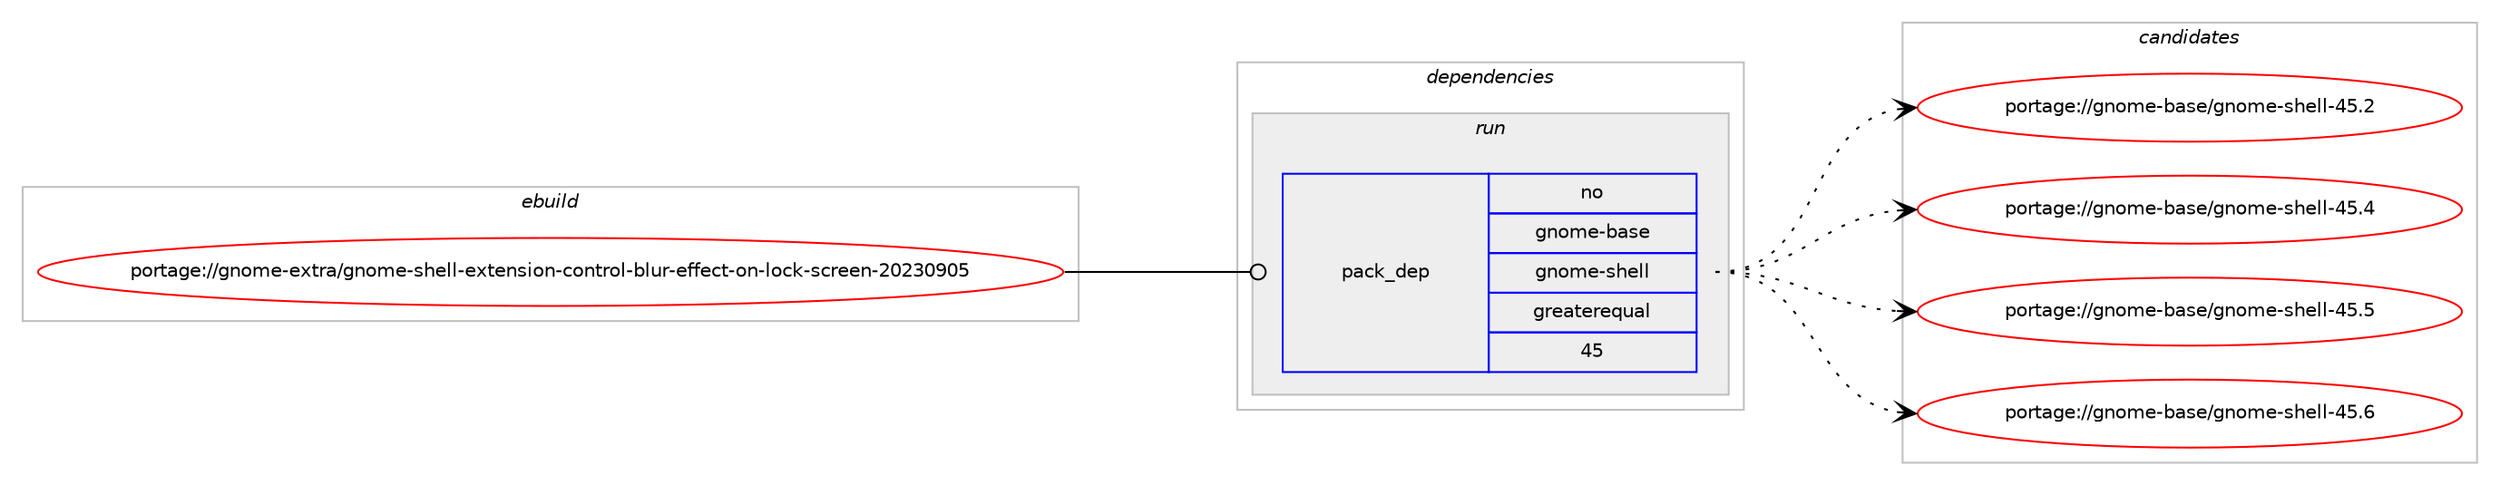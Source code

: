 digraph prolog {

# *************
# Graph options
# *************

newrank=true;
concentrate=true;
compound=true;
graph [rankdir=LR,fontname=Helvetica,fontsize=10,ranksep=1.5];#, ranksep=2.5, nodesep=0.2];
edge  [arrowhead=vee];
node  [fontname=Helvetica,fontsize=10];

# **********
# The ebuild
# **********

subgraph cluster_leftcol {
color=gray;
rank=same;
label=<<i>ebuild</i>>;
id [label="portage://gnome-extra/gnome-shell-extension-control-blur-effect-on-lock-screen-20230905", color=red, width=4, href="../gnome-extra/gnome-shell-extension-control-blur-effect-on-lock-screen-20230905.svg"];
}

# ****************
# The dependencies
# ****************

subgraph cluster_midcol {
color=gray;
label=<<i>dependencies</i>>;
subgraph cluster_compile {
fillcolor="#eeeeee";
style=filled;
label=<<i>compile</i>>;
# *** BEGIN UNKNOWN DEPENDENCY TYPE (TODO) ***
# id -> package_dependency(portage://gnome-extra/gnome-shell-extension-control-blur-effect-on-lock-screen-20230905,install,no,dev-libs,glib,none,[,,],[slot(2)],[])
# *** END UNKNOWN DEPENDENCY TYPE (TODO) ***

}
subgraph cluster_compileandrun {
fillcolor="#eeeeee";
style=filled;
label=<<i>compile and run</i>>;
}
subgraph cluster_run {
fillcolor="#eeeeee";
style=filled;
label=<<i>run</i>>;
# *** BEGIN UNKNOWN DEPENDENCY TYPE (TODO) ***
# id -> package_dependency(portage://gnome-extra/gnome-shell-extension-control-blur-effect-on-lock-screen-20230905,run,no,app-eselect,eselect-gnome-shell-extensions,none,[,,],[],[])
# *** END UNKNOWN DEPENDENCY TYPE (TODO) ***

# *** BEGIN UNKNOWN DEPENDENCY TYPE (TODO) ***
# id -> package_dependency(portage://gnome-extra/gnome-shell-extension-control-blur-effect-on-lock-screen-20230905,run,no,dev-libs,glib,none,[,,],[slot(2)],[])
# *** END UNKNOWN DEPENDENCY TYPE (TODO) ***

subgraph pack54019 {
dependency119831 [label=<<TABLE BORDER="0" CELLBORDER="1" CELLSPACING="0" CELLPADDING="4" WIDTH="220"><TR><TD ROWSPAN="6" CELLPADDING="30">pack_dep</TD></TR><TR><TD WIDTH="110">no</TD></TR><TR><TD>gnome-base</TD></TR><TR><TD>gnome-shell</TD></TR><TR><TD>greaterequal</TD></TR><TR><TD>45</TD></TR></TABLE>>, shape=none, color=blue];
}
id:e -> dependency119831:w [weight=20,style="solid",arrowhead="odot"];
}
}

# **************
# The candidates
# **************

subgraph cluster_choices {
rank=same;
color=gray;
label=<<i>candidates</i>>;

subgraph choice54019 {
color=black;
nodesep=1;
choice10311011110910145989711510147103110111109101451151041011081084552534650 [label="portage://gnome-base/gnome-shell-45.2", color=red, width=4,href="../gnome-base/gnome-shell-45.2.svg"];
choice10311011110910145989711510147103110111109101451151041011081084552534652 [label="portage://gnome-base/gnome-shell-45.4", color=red, width=4,href="../gnome-base/gnome-shell-45.4.svg"];
choice10311011110910145989711510147103110111109101451151041011081084552534653 [label="portage://gnome-base/gnome-shell-45.5", color=red, width=4,href="../gnome-base/gnome-shell-45.5.svg"];
choice10311011110910145989711510147103110111109101451151041011081084552534654 [label="portage://gnome-base/gnome-shell-45.6", color=red, width=4,href="../gnome-base/gnome-shell-45.6.svg"];
dependency119831:e -> choice10311011110910145989711510147103110111109101451151041011081084552534650:w [style=dotted,weight="100"];
dependency119831:e -> choice10311011110910145989711510147103110111109101451151041011081084552534652:w [style=dotted,weight="100"];
dependency119831:e -> choice10311011110910145989711510147103110111109101451151041011081084552534653:w [style=dotted,weight="100"];
dependency119831:e -> choice10311011110910145989711510147103110111109101451151041011081084552534654:w [style=dotted,weight="100"];
}
}

}
